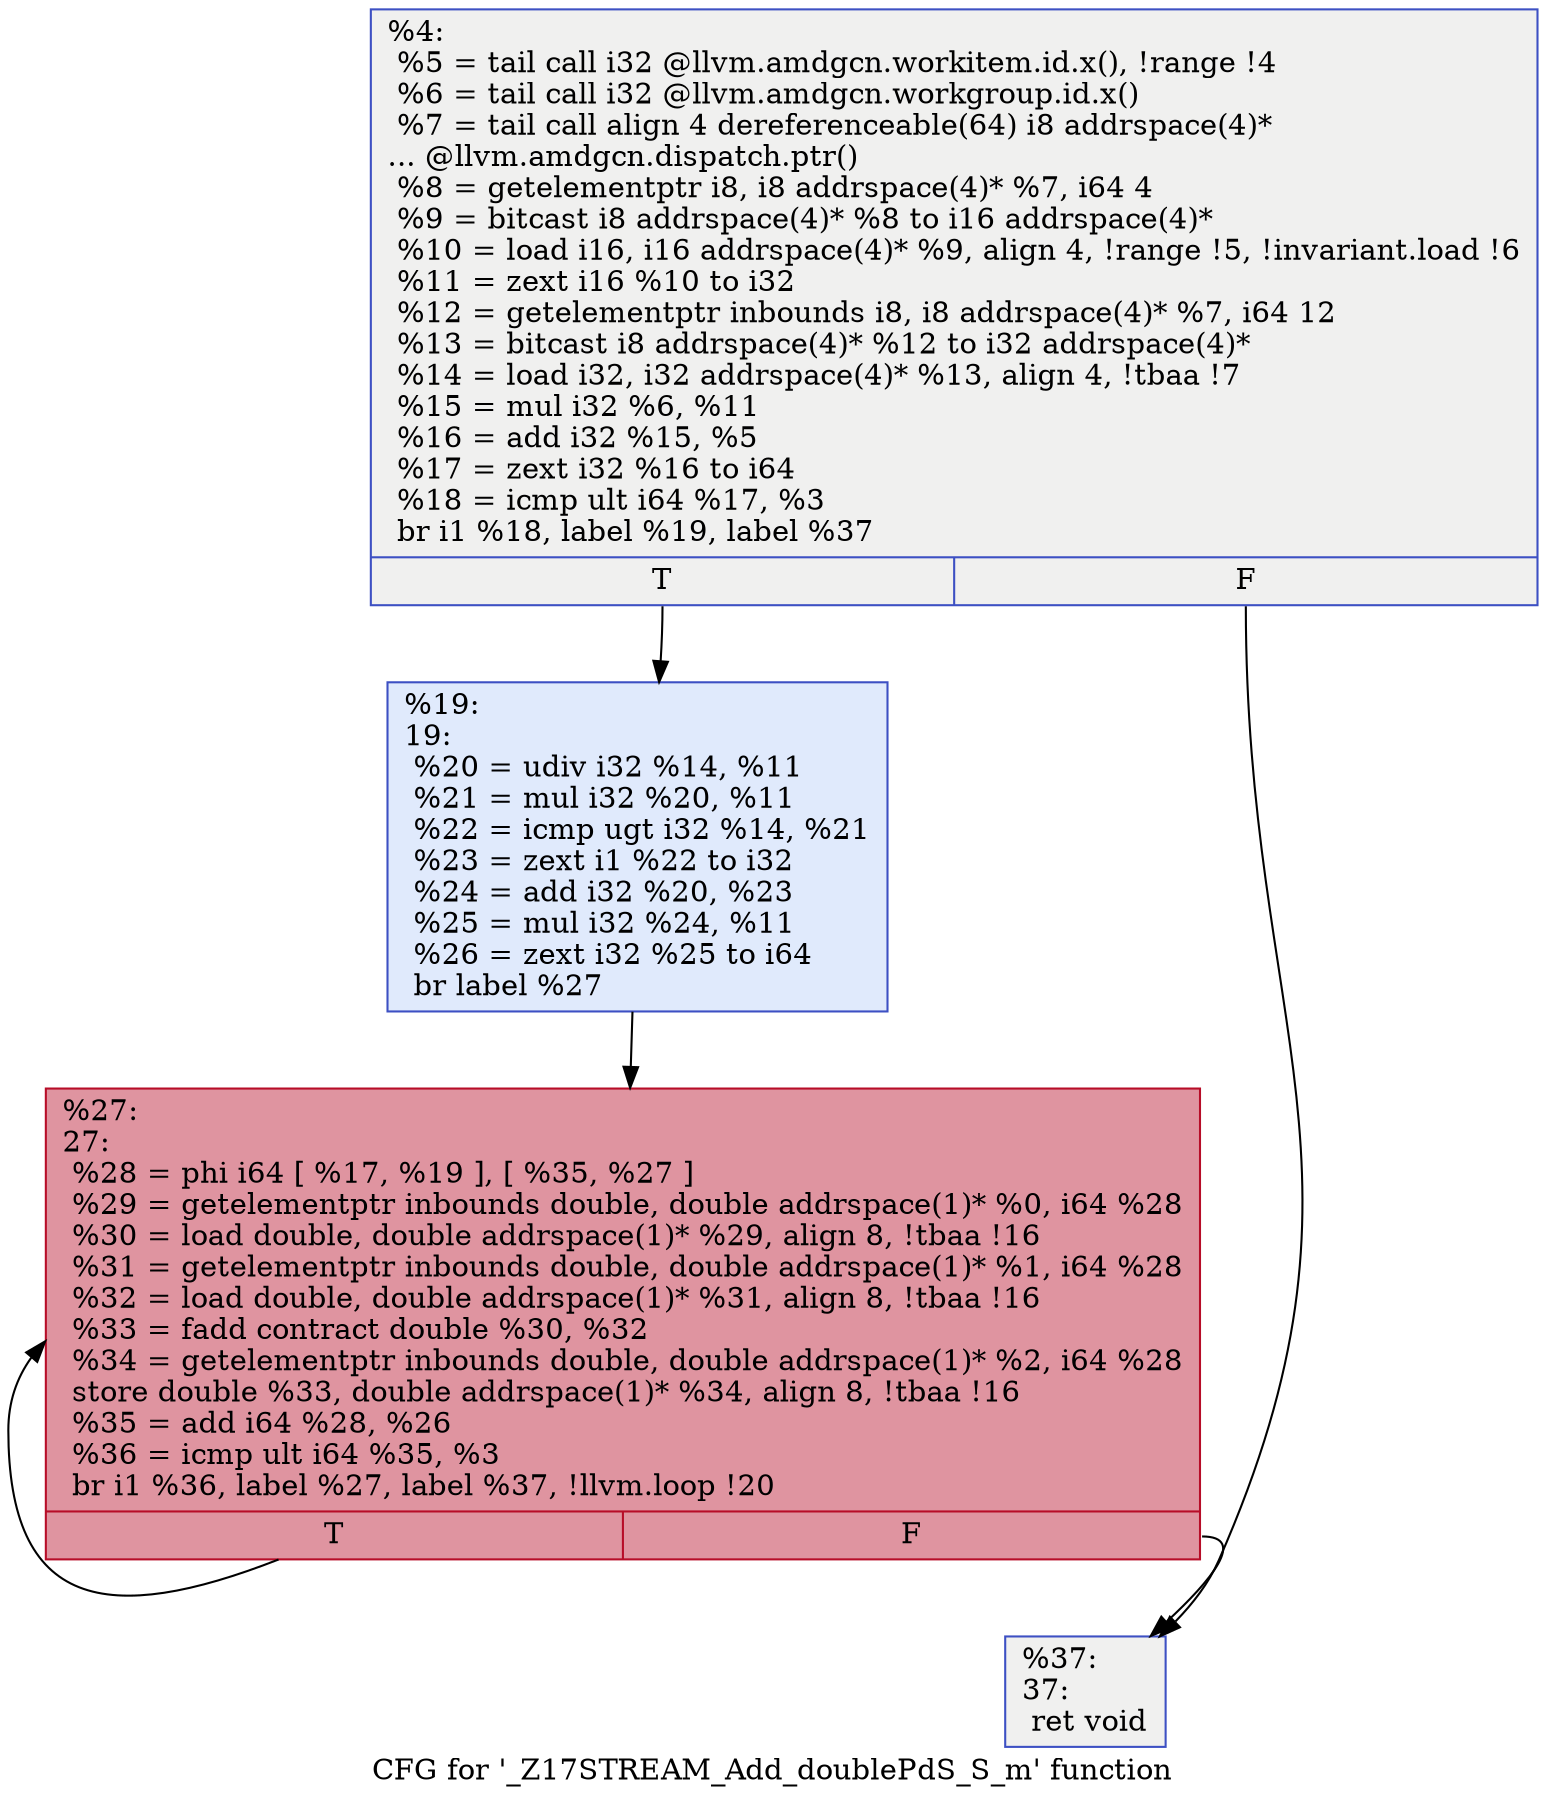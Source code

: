 digraph "CFG for '_Z17STREAM_Add_doublePdS_S_m' function" {
	label="CFG for '_Z17STREAM_Add_doublePdS_S_m' function";

	Node0x6298560 [shape=record,color="#3d50c3ff", style=filled, fillcolor="#dedcdb70",label="{%4:\l  %5 = tail call i32 @llvm.amdgcn.workitem.id.x(), !range !4\l  %6 = tail call i32 @llvm.amdgcn.workgroup.id.x()\l  %7 = tail call align 4 dereferenceable(64) i8 addrspace(4)*\l... @llvm.amdgcn.dispatch.ptr()\l  %8 = getelementptr i8, i8 addrspace(4)* %7, i64 4\l  %9 = bitcast i8 addrspace(4)* %8 to i16 addrspace(4)*\l  %10 = load i16, i16 addrspace(4)* %9, align 4, !range !5, !invariant.load !6\l  %11 = zext i16 %10 to i32\l  %12 = getelementptr inbounds i8, i8 addrspace(4)* %7, i64 12\l  %13 = bitcast i8 addrspace(4)* %12 to i32 addrspace(4)*\l  %14 = load i32, i32 addrspace(4)* %13, align 4, !tbaa !7\l  %15 = mul i32 %6, %11\l  %16 = add i32 %15, %5\l  %17 = zext i32 %16 to i64\l  %18 = icmp ult i64 %17, %3\l  br i1 %18, label %19, label %37\l|{<s0>T|<s1>F}}"];
	Node0x6298560:s0 -> Node0x62985b0;
	Node0x6298560:s1 -> Node0x629a8f0;
	Node0x62985b0 [shape=record,color="#3d50c3ff", style=filled, fillcolor="#b9d0f970",label="{%19:\l19:                                               \l  %20 = udiv i32 %14, %11\l  %21 = mul i32 %20, %11\l  %22 = icmp ugt i32 %14, %21\l  %23 = zext i1 %22 to i32\l  %24 = add i32 %20, %23\l  %25 = mul i32 %24, %11\l  %26 = zext i32 %25 to i64\l  br label %27\l}"];
	Node0x62985b0 -> Node0x629ade0;
	Node0x629ade0 [shape=record,color="#b70d28ff", style=filled, fillcolor="#b70d2870",label="{%27:\l27:                                               \l  %28 = phi i64 [ %17, %19 ], [ %35, %27 ]\l  %29 = getelementptr inbounds double, double addrspace(1)* %0, i64 %28\l  %30 = load double, double addrspace(1)* %29, align 8, !tbaa !16\l  %31 = getelementptr inbounds double, double addrspace(1)* %1, i64 %28\l  %32 = load double, double addrspace(1)* %31, align 8, !tbaa !16\l  %33 = fadd contract double %30, %32\l  %34 = getelementptr inbounds double, double addrspace(1)* %2, i64 %28\l  store double %33, double addrspace(1)* %34, align 8, !tbaa !16\l  %35 = add i64 %28, %26\l  %36 = icmp ult i64 %35, %3\l  br i1 %36, label %27, label %37, !llvm.loop !20\l|{<s0>T|<s1>F}}"];
	Node0x629ade0:s0 -> Node0x629ade0;
	Node0x629ade0:s1 -> Node0x629a8f0;
	Node0x629a8f0 [shape=record,color="#3d50c3ff", style=filled, fillcolor="#dedcdb70",label="{%37:\l37:                                               \l  ret void\l}"];
}
